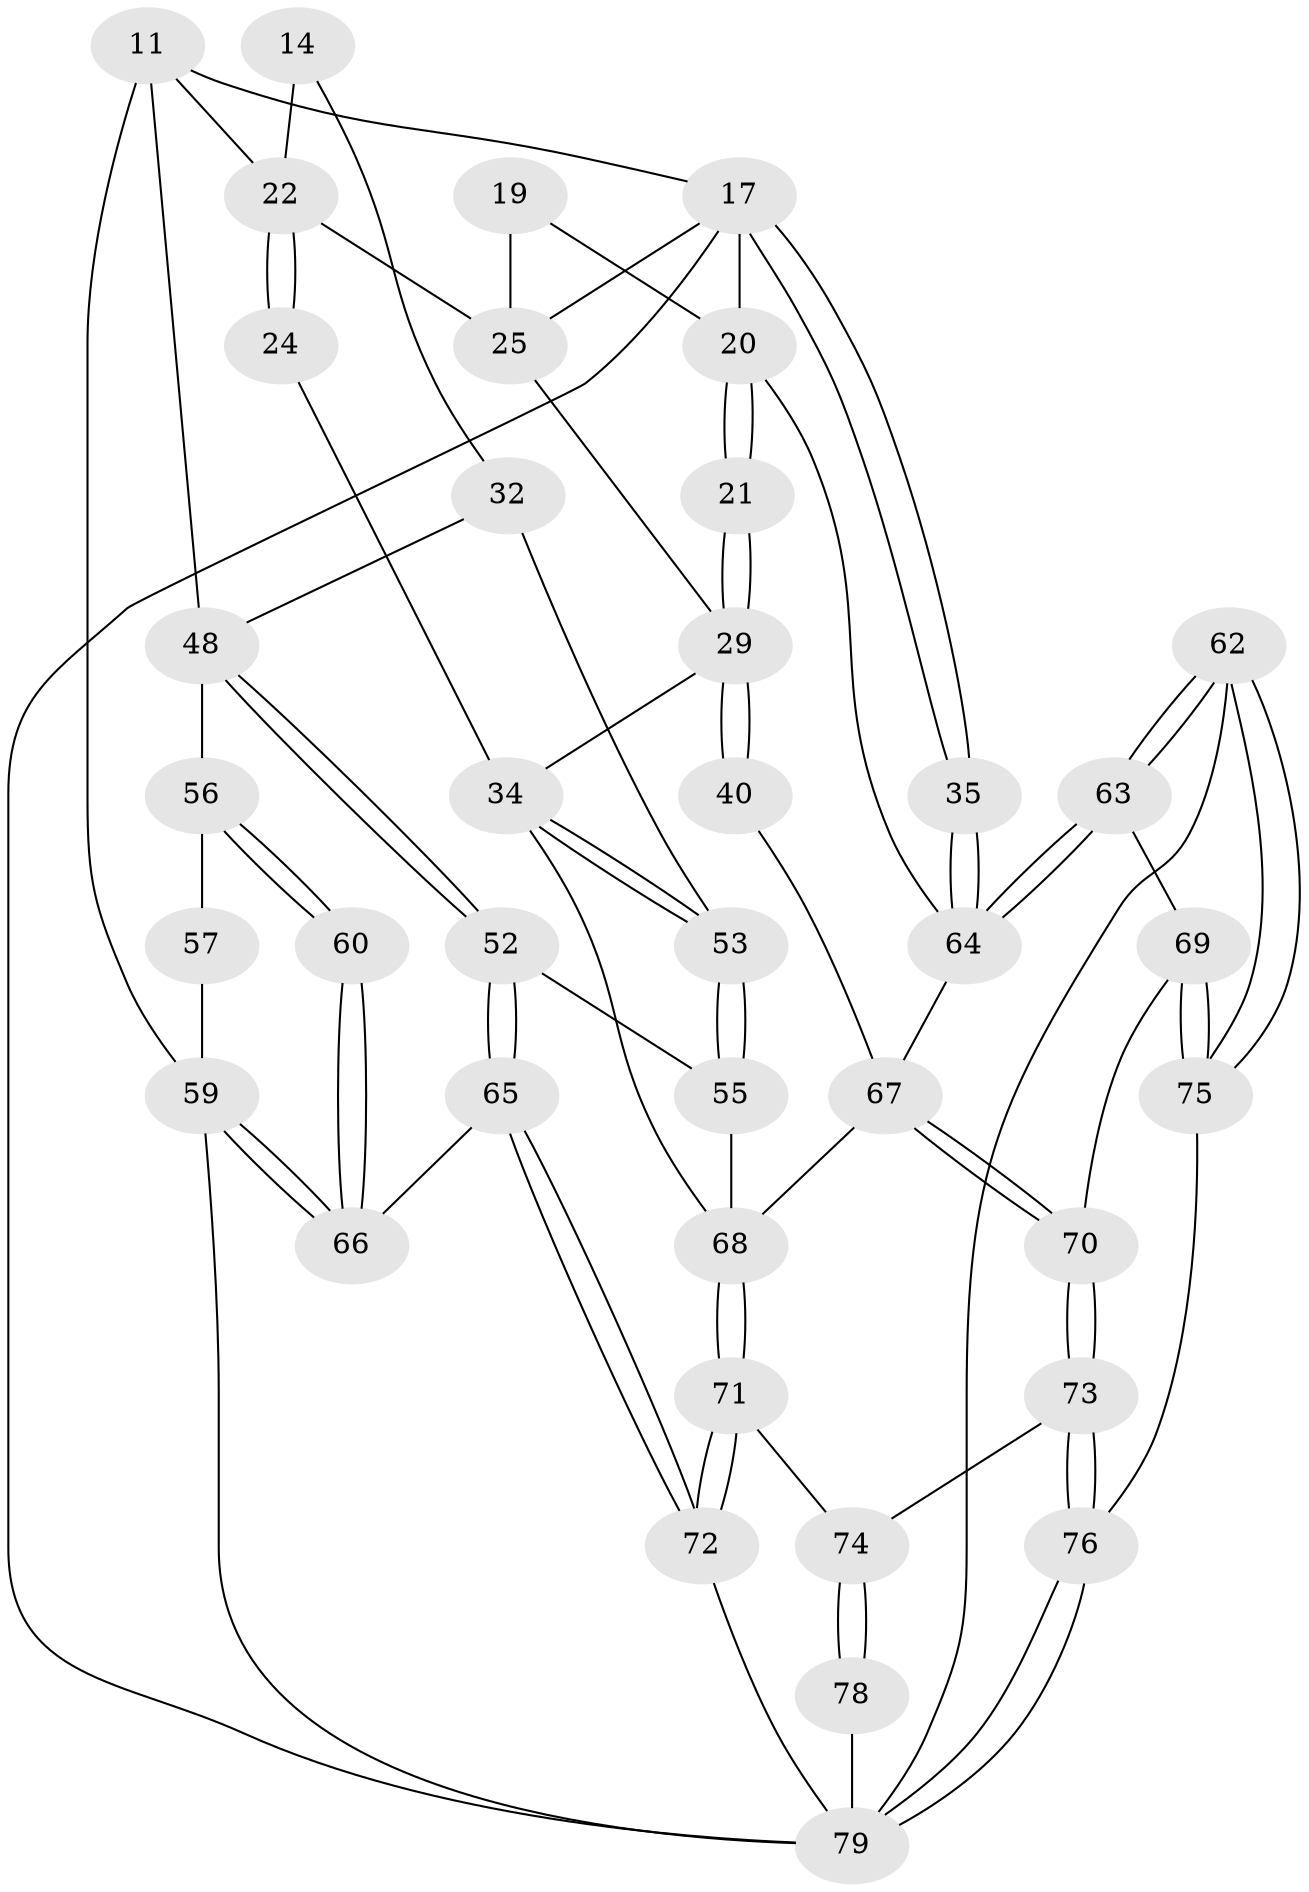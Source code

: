 // original degree distribution, {3: 0.02531645569620253, 5: 0.6075949367088608, 4: 0.20253164556962025, 6: 0.16455696202531644}
// Generated by graph-tools (version 1.1) at 2025/01/03/09/25 05:01:10]
// undirected, 39 vertices, 87 edges
graph export_dot {
graph [start="1"]
  node [color=gray90,style=filled];
  11 [pos="+0+0.021017045013694873",super="+3"];
  14 [pos="+0.3359885228022621+0.1756301294184211"];
  17 [pos="+1+0",super="+5"];
  19 [pos="+0.7616542204622841+0.19233051758080327"];
  20 [pos="+0.8821073649286759+0.2546151653519238",super="+18"];
  21 [pos="+0.8365218234761569+0.2651402586495185"];
  22 [pos="+0.4550074376249766+0.23579454446836073",super="+10"];
  24 [pos="+0.4597917972058412+0.2479574006439299",super="+23"];
  25 [pos="+0.6548462974326229+0.22579986191293472",super="+7+6"];
  29 [pos="+0.8292982559392327+0.2763385201154639",super="+27"];
  32 [pos="+0.3891708021355551+0.38905416022706973",super="+13"];
  34 [pos="+0.49788994926889746+0.4117430310914354",super="+30+33"];
  35 [pos="+1+0.3256924470180258"];
  40 [pos="+0.7863653064776861+0.47084523875025996"];
  48 [pos="+0.2812738964591424+0.5099496994129584",super="+42"];
  52 [pos="+0.3662779664824272+0.605483959759451"];
  53 [pos="+0.4954589145732001+0.4302384923869857",super="+50"];
  55 [pos="+0.4974922370493621+0.6135647663460168",super="+51"];
  56 [pos="+0.1294733071752433+0.5679382938369442",super="+45+49"];
  57 [pos="+0.06622943589585686+0.5190696976835318",super="+46"];
  59 [pos="+0+0.7392572352646627",super="+58+47"];
  60 [pos="+0.15112310959172548+0.5996535374336059"];
  62 [pos="+1+1"];
  63 [pos="+1+0.6290673554565618"];
  64 [pos="+1+0.5786299127950404",super="+37+36"];
  65 [pos="+0.2037739994918403+0.8037939263516304"];
  66 [pos="+0.13007075777176402+0.7646528752477377"];
  67 [pos="+0.7406097940807456+0.7436295539834596",super="+38+39"];
  68 [pos="+0.5739989698374504+0.7289421407478265",super="+54"];
  69 [pos="+0.9048395842640647+0.8317174045681116"];
  70 [pos="+0.7681867144045575+0.7855506376730494"];
  71 [pos="+0.5179411961173482+0.8319615351666341"];
  72 [pos="+0.2601631625122364+0.8940894530641414"];
  73 [pos="+0.7384470039982968+0.8883658387673905"];
  74 [pos="+0.5962344347080529+0.9620785307443042"];
  75 [pos="+0.9076872831129263+0.9194549457053006"];
  76 [pos="+0.8385881692776214+1"];
  78 [pos="+0.6048495256154729+1"];
  79 [pos="+0.8203771444836191+1",super="+77"];
  11 -- 59 [weight=2];
  11 -- 17;
  11 -- 22;
  11 -- 48;
  14 -- 22 [weight=2];
  14 -- 32;
  17 -- 35;
  17 -- 35;
  17 -- 20 [weight=2];
  17 -- 25;
  17 -- 79;
  19 -- 25 [weight=2];
  19 -- 20;
  20 -- 21 [weight=2];
  20 -- 21;
  20 -- 64;
  21 -- 29;
  21 -- 29;
  22 -- 24 [weight=2];
  22 -- 24;
  22 -- 25;
  24 -- 34 [weight=2];
  25 -- 29;
  29 -- 40 [weight=2];
  29 -- 40;
  29 -- 34;
  32 -- 53;
  32 -- 48 [weight=2];
  34 -- 53 [weight=2];
  34 -- 53;
  34 -- 68;
  35 -- 64 [weight=2];
  35 -- 64;
  40 -- 67;
  48 -- 52;
  48 -- 52;
  48 -- 56 [weight=2];
  52 -- 65;
  52 -- 65;
  52 -- 55;
  53 -- 55 [weight=2];
  53 -- 55;
  55 -- 68;
  56 -- 57 [weight=2];
  56 -- 60 [weight=2];
  56 -- 60;
  57 -- 59 [weight=2];
  59 -- 66;
  59 -- 66;
  59 -- 79;
  60 -- 66;
  60 -- 66;
  62 -- 63;
  62 -- 63;
  62 -- 75;
  62 -- 75;
  62 -- 79;
  63 -- 64;
  63 -- 64;
  63 -- 69;
  64 -- 67;
  65 -- 66;
  65 -- 72;
  65 -- 72;
  67 -- 68 [weight=2];
  67 -- 70;
  67 -- 70;
  68 -- 71;
  68 -- 71;
  69 -- 70;
  69 -- 75;
  69 -- 75;
  70 -- 73;
  70 -- 73;
  71 -- 72;
  71 -- 72;
  71 -- 74;
  72 -- 79;
  73 -- 74;
  73 -- 76;
  73 -- 76;
  74 -- 78;
  74 -- 78;
  75 -- 76;
  76 -- 79;
  76 -- 79;
  78 -- 79 [weight=2];
}
